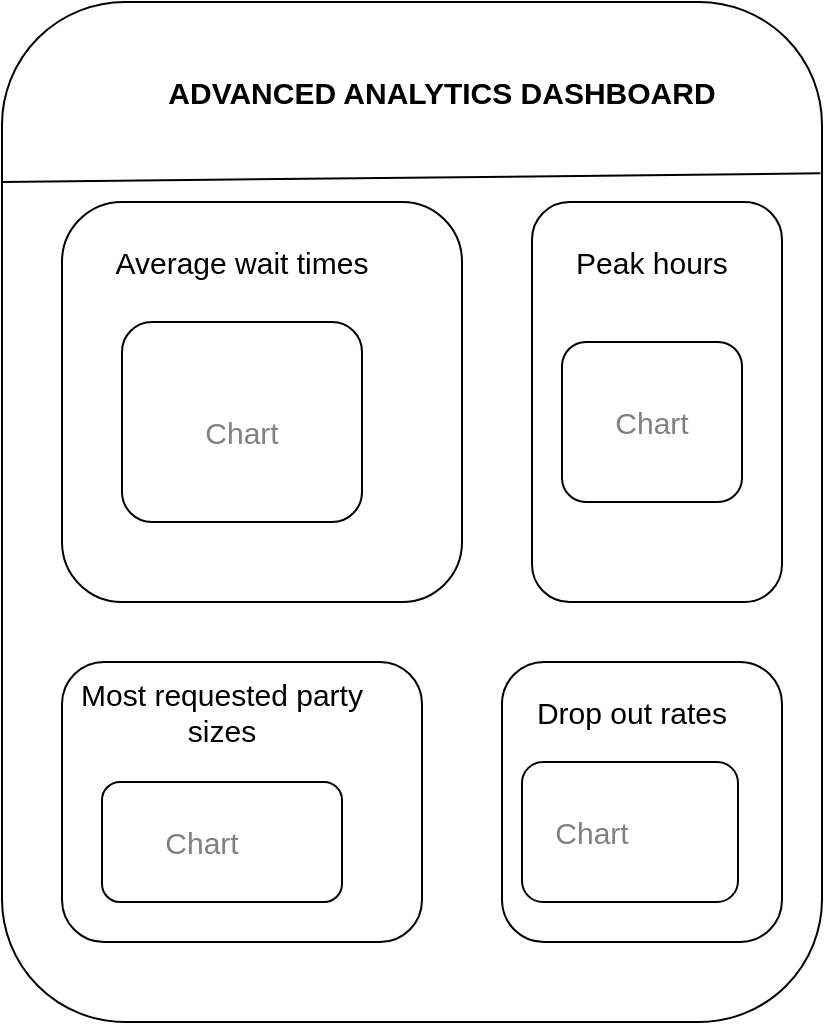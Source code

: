 <mxfile version="20.8.16" type="device"><diagram name="Page-1" id="az1JP1A7Lz2syRCDHMCE"><mxGraphModel dx="864" dy="516" grid="1" gridSize="10" guides="1" tooltips="1" connect="1" arrows="1" fold="1" page="1" pageScale="1" pageWidth="850" pageHeight="1100" math="0" shadow="0"><root><mxCell id="0"/><mxCell id="1" parent="0"/><mxCell id="tyLXhDbJd2SpJYfkctiS-1" value="" style="rounded=1;whiteSpace=wrap;html=1;" vertex="1" parent="1"><mxGeometry x="170" y="70" width="410" height="510" as="geometry"/></mxCell><mxCell id="tyLXhDbJd2SpJYfkctiS-2" value="&lt;span style=&quot;font-size: 15px;&quot;&gt;&lt;b&gt;ADVANCED ANALYTICS DASHBOARD&lt;/b&gt;&lt;/span&gt;" style="text;html=1;strokeColor=none;fillColor=none;align=center;verticalAlign=middle;whiteSpace=wrap;rounded=0;" vertex="1" parent="1"><mxGeometry x="220" y="100" width="340" height="30" as="geometry"/></mxCell><mxCell id="tyLXhDbJd2SpJYfkctiS-3" value="" style="endArrow=none;html=1;rounded=0;fontSize=15;entryX=0.998;entryY=0.168;entryDx=0;entryDy=0;entryPerimeter=0;" edge="1" parent="1" target="tyLXhDbJd2SpJYfkctiS-1"><mxGeometry width="50" height="50" relative="1" as="geometry"><mxPoint x="170" y="160" as="sourcePoint"/><mxPoint x="220" y="110" as="targetPoint"/></mxGeometry></mxCell><mxCell id="tyLXhDbJd2SpJYfkctiS-12" value="" style="rounded=1;whiteSpace=wrap;html=1;fontSize=15;" vertex="1" parent="1"><mxGeometry x="200" y="170" width="200" height="200" as="geometry"/></mxCell><mxCell id="tyLXhDbJd2SpJYfkctiS-5" value="Average wait times" style="text;html=1;strokeColor=none;fillColor=none;align=center;verticalAlign=middle;whiteSpace=wrap;rounded=0;fontSize=15;" vertex="1" parent="1"><mxGeometry x="210" y="185" width="160" height="30" as="geometry"/></mxCell><mxCell id="tyLXhDbJd2SpJYfkctiS-13" value="" style="rounded=1;whiteSpace=wrap;html=1;fontSize=15;" vertex="1" parent="1"><mxGeometry x="435" y="170" width="125" height="200" as="geometry"/></mxCell><mxCell id="tyLXhDbJd2SpJYfkctiS-7" value="Peak hours" style="text;html=1;strokeColor=none;fillColor=none;align=center;verticalAlign=middle;whiteSpace=wrap;rounded=0;fontSize=15;" vertex="1" parent="1"><mxGeometry x="455" y="185" width="80" height="30" as="geometry"/></mxCell><mxCell id="tyLXhDbJd2SpJYfkctiS-8" value="" style="rounded=1;whiteSpace=wrap;html=1;fontSize=15;" vertex="1" parent="1"><mxGeometry x="230" y="230" width="120" height="100" as="geometry"/></mxCell><mxCell id="tyLXhDbJd2SpJYfkctiS-9" value="&lt;font color=&quot;#808080&quot;&gt;Chart&lt;/font&gt;" style="text;html=1;strokeColor=none;fillColor=none;align=center;verticalAlign=middle;whiteSpace=wrap;rounded=0;fontSize=15;" vertex="1" parent="1"><mxGeometry x="260" y="270" width="60" height="30" as="geometry"/></mxCell><mxCell id="tyLXhDbJd2SpJYfkctiS-10" value="" style="rounded=1;whiteSpace=wrap;html=1;fontSize=15;" vertex="1" parent="1"><mxGeometry x="450" y="240" width="90" height="80" as="geometry"/></mxCell><mxCell id="tyLXhDbJd2SpJYfkctiS-11" value="&lt;font color=&quot;#808080&quot;&gt;Chart&lt;/font&gt;" style="text;html=1;strokeColor=none;fillColor=none;align=center;verticalAlign=middle;whiteSpace=wrap;rounded=0;fontSize=15;" vertex="1" parent="1"><mxGeometry x="465" y="265" width="60" height="30" as="geometry"/></mxCell><mxCell id="tyLXhDbJd2SpJYfkctiS-14" value="" style="rounded=1;whiteSpace=wrap;html=1;fontSize=15;" vertex="1" parent="1"><mxGeometry x="200" y="400" width="180" height="140" as="geometry"/></mxCell><mxCell id="tyLXhDbJd2SpJYfkctiS-15" value="Most requested party sizes" style="text;html=1;strokeColor=none;fillColor=none;align=center;verticalAlign=middle;whiteSpace=wrap;rounded=0;fontSize=15;" vertex="1" parent="1"><mxGeometry x="200" y="410" width="160" height="30" as="geometry"/></mxCell><mxCell id="tyLXhDbJd2SpJYfkctiS-16" value="" style="rounded=1;whiteSpace=wrap;html=1;fontSize=15;" vertex="1" parent="1"><mxGeometry x="220" y="460" width="120" height="60" as="geometry"/></mxCell><mxCell id="tyLXhDbJd2SpJYfkctiS-17" value="&lt;font color=&quot;#808080&quot;&gt;Chart&lt;/font&gt;" style="text;html=1;strokeColor=none;fillColor=none;align=center;verticalAlign=middle;whiteSpace=wrap;rounded=0;fontSize=15;" vertex="1" parent="1"><mxGeometry x="240" y="475" width="60" height="30" as="geometry"/></mxCell><mxCell id="tyLXhDbJd2SpJYfkctiS-18" value="" style="rounded=1;whiteSpace=wrap;html=1;fontSize=15;" vertex="1" parent="1"><mxGeometry x="420" y="400" width="140" height="140" as="geometry"/></mxCell><mxCell id="tyLXhDbJd2SpJYfkctiS-19" value="Drop out rates" style="text;html=1;strokeColor=none;fillColor=none;align=center;verticalAlign=middle;whiteSpace=wrap;rounded=0;fontSize=15;" vertex="1" parent="1"><mxGeometry x="430" y="410" width="110" height="30" as="geometry"/></mxCell><mxCell id="tyLXhDbJd2SpJYfkctiS-20" value="" style="rounded=1;whiteSpace=wrap;html=1;fontSize=15;" vertex="1" parent="1"><mxGeometry x="430" y="450" width="108" height="70" as="geometry"/></mxCell><mxCell id="tyLXhDbJd2SpJYfkctiS-21" value="&lt;font color=&quot;#808080&quot;&gt;Chart&lt;/font&gt;" style="text;html=1;strokeColor=none;fillColor=none;align=center;verticalAlign=middle;whiteSpace=wrap;rounded=0;fontSize=15;" vertex="1" parent="1"><mxGeometry x="435" y="470" width="60" height="30" as="geometry"/></mxCell></root></mxGraphModel></diagram></mxfile>
